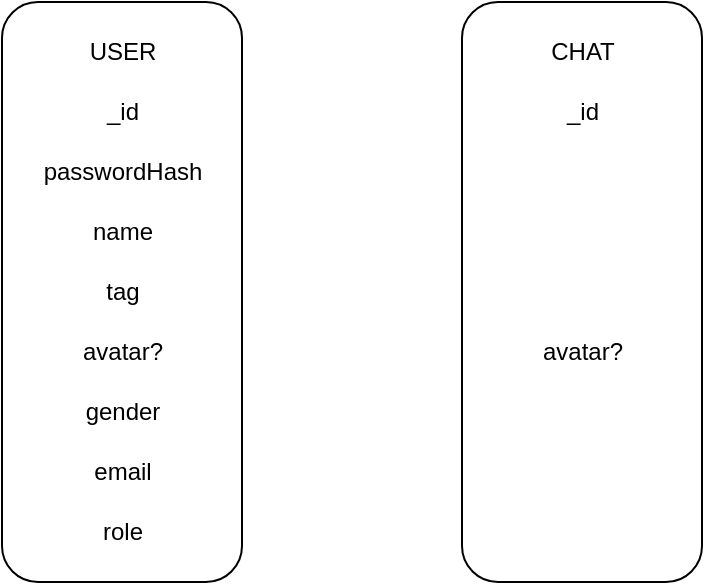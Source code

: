 <mxfile version="20.2.3" type="github">
  <diagram id="2a3D6kwvJbe1nJRh4zjP" name="Страница 1">
    <mxGraphModel dx="865" dy="456" grid="1" gridSize="10" guides="1" tooltips="1" connect="1" arrows="1" fold="1" page="1" pageScale="1" pageWidth="827" pageHeight="1169" math="0" shadow="0">
      <root>
        <mxCell id="0" />
        <mxCell id="1" parent="0" />
        <mxCell id="9WMOxEt9ZVvCPJadMPms-1" value="" style="rounded=1;whiteSpace=wrap;html=1;" vertex="1" parent="1">
          <mxGeometry x="170" y="120" width="120" height="290" as="geometry" />
        </mxCell>
        <mxCell id="9WMOxEt9ZVvCPJadMPms-3" value="USER" style="text;html=1;align=center;verticalAlign=middle;resizable=0;points=[];autosize=1;strokeColor=none;fillColor=none;" vertex="1" parent="1">
          <mxGeometry x="200" y="130" width="60" height="30" as="geometry" />
        </mxCell>
        <mxCell id="9WMOxEt9ZVvCPJadMPms-4" value="_id" style="text;html=1;align=center;verticalAlign=middle;resizable=0;points=[];autosize=1;strokeColor=none;fillColor=none;" vertex="1" parent="1">
          <mxGeometry x="210" y="160" width="40" height="30" as="geometry" />
        </mxCell>
        <mxCell id="9WMOxEt9ZVvCPJadMPms-5" value="passwordHash" style="text;html=1;align=center;verticalAlign=middle;resizable=0;points=[];autosize=1;strokeColor=none;fillColor=none;" vertex="1" parent="1">
          <mxGeometry x="180" y="190" width="100" height="30" as="geometry" />
        </mxCell>
        <mxCell id="9WMOxEt9ZVvCPJadMPms-6" value="name" style="text;html=1;align=center;verticalAlign=middle;resizable=0;points=[];autosize=1;strokeColor=none;fillColor=none;" vertex="1" parent="1">
          <mxGeometry x="205" y="220" width="50" height="30" as="geometry" />
        </mxCell>
        <mxCell id="9WMOxEt9ZVvCPJadMPms-7" value="tag" style="text;html=1;align=center;verticalAlign=middle;resizable=0;points=[];autosize=1;strokeColor=none;fillColor=none;" vertex="1" parent="1">
          <mxGeometry x="210" y="250" width="40" height="30" as="geometry" />
        </mxCell>
        <mxCell id="9WMOxEt9ZVvCPJadMPms-8" value="avatar?" style="text;html=1;align=center;verticalAlign=middle;resizable=0;points=[];autosize=1;strokeColor=none;fillColor=none;" vertex="1" parent="1">
          <mxGeometry x="200" y="280" width="60" height="30" as="geometry" />
        </mxCell>
        <mxCell id="9WMOxEt9ZVvCPJadMPms-9" value="gender" style="text;html=1;align=center;verticalAlign=middle;resizable=0;points=[];autosize=1;strokeColor=none;fillColor=none;" vertex="1" parent="1">
          <mxGeometry x="200" y="310" width="60" height="30" as="geometry" />
        </mxCell>
        <mxCell id="9WMOxEt9ZVvCPJadMPms-10" value="email" style="text;html=1;align=center;verticalAlign=middle;resizable=0;points=[];autosize=1;strokeColor=none;fillColor=none;" vertex="1" parent="1">
          <mxGeometry x="205" y="340" width="50" height="30" as="geometry" />
        </mxCell>
        <mxCell id="9WMOxEt9ZVvCPJadMPms-11" value="role" style="text;html=1;align=center;verticalAlign=middle;resizable=0;points=[];autosize=1;strokeColor=none;fillColor=none;" vertex="1" parent="1">
          <mxGeometry x="210" y="370" width="40" height="30" as="geometry" />
        </mxCell>
        <mxCell id="9WMOxEt9ZVvCPJadMPms-12" value="" style="rounded=1;whiteSpace=wrap;html=1;" vertex="1" parent="1">
          <mxGeometry x="400" y="120" width="120" height="290" as="geometry" />
        </mxCell>
        <mxCell id="9WMOxEt9ZVvCPJadMPms-13" value="CHAT" style="text;html=1;align=center;verticalAlign=middle;resizable=0;points=[];autosize=1;strokeColor=none;fillColor=none;" vertex="1" parent="1">
          <mxGeometry x="430" y="130" width="60" height="30" as="geometry" />
        </mxCell>
        <mxCell id="9WMOxEt9ZVvCPJadMPms-14" value="_id" style="text;html=1;align=center;verticalAlign=middle;resizable=0;points=[];autosize=1;strokeColor=none;fillColor=none;" vertex="1" parent="1">
          <mxGeometry x="440" y="160" width="40" height="30" as="geometry" />
        </mxCell>
        <mxCell id="9WMOxEt9ZVvCPJadMPms-18" value="avatar?" style="text;html=1;align=center;verticalAlign=middle;resizable=0;points=[];autosize=1;strokeColor=none;fillColor=none;" vertex="1" parent="1">
          <mxGeometry x="430" y="280" width="60" height="30" as="geometry" />
        </mxCell>
      </root>
    </mxGraphModel>
  </diagram>
</mxfile>
